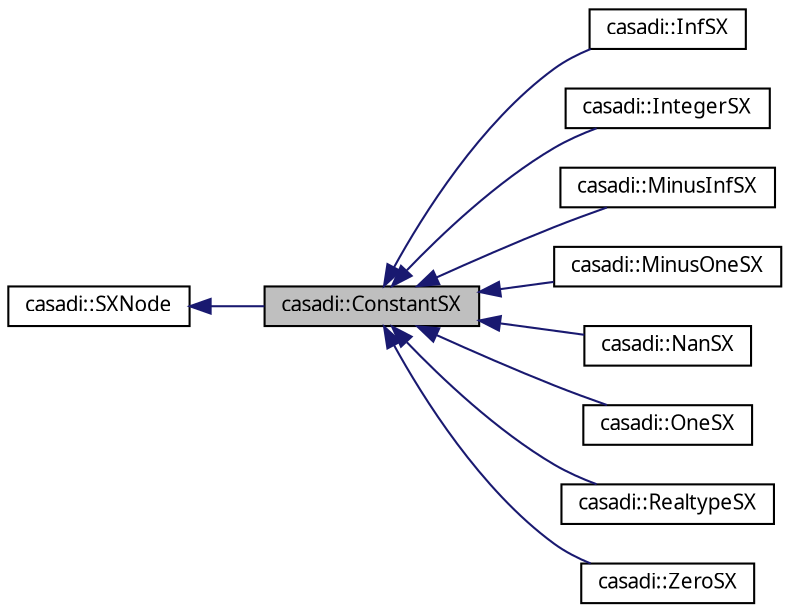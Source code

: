 digraph "casadi::ConstantSX"
{
  edge [fontname="FreeSans.ttf",fontsize="10",labelfontname="FreeSans.ttf",labelfontsize="10"];
  node [fontname="FreeSans.ttf",fontsize="10",shape=record];
  rankdir="LR";
  Node1 [label="casadi::ConstantSX",height=0.2,width=0.4,color="black", fillcolor="grey75", style="filled", fontcolor="black"];
  Node2 -> Node1 [dir="back",color="midnightblue",fontsize="10",style="solid",fontname="FreeSans.ttf"];
  Node2 [label="casadi::SXNode",height=0.2,width=0.4,color="black", fillcolor="white", style="filled",URL="$d7/d8b/classcasadi_1_1SXNode.html",tooltip="Internal node class for SX. "];
  Node1 -> Node3 [dir="back",color="midnightblue",fontsize="10",style="solid",fontname="FreeSans.ttf"];
  Node3 [label="casadi::InfSX",height=0.2,width=0.4,color="black", fillcolor="white", style="filled",URL="$df/d43/classcasadi_1_1InfSX.html",tooltip="Represents an infinity SX. "];
  Node1 -> Node4 [dir="back",color="midnightblue",fontsize="10",style="solid",fontname="FreeSans.ttf"];
  Node4 [label="casadi::IntegerSX",height=0.2,width=0.4,color="black", fillcolor="white", style="filled",URL="$d5/d6f/classcasadi_1_1IntegerSX.html",tooltip="Represents a constant integer SX. "];
  Node1 -> Node5 [dir="back",color="midnightblue",fontsize="10",style="solid",fontname="FreeSans.ttf"];
  Node5 [label="casadi::MinusInfSX",height=0.2,width=0.4,color="black", fillcolor="white", style="filled",URL="$d8/d0e/classcasadi_1_1MinusInfSX.html",tooltip="Represents a minus infinity SX. "];
  Node1 -> Node6 [dir="back",color="midnightblue",fontsize="10",style="solid",fontname="FreeSans.ttf"];
  Node6 [label="casadi::MinusOneSX",height=0.2,width=0.4,color="black", fillcolor="white", style="filled",URL="$d5/d25/classcasadi_1_1MinusOneSX.html",tooltip="Represents a minus one SX. "];
  Node1 -> Node7 [dir="back",color="midnightblue",fontsize="10",style="solid",fontname="FreeSans.ttf"];
  Node7 [label="casadi::NanSX",height=0.2,width=0.4,color="black", fillcolor="white", style="filled",URL="$db/d78/classcasadi_1_1NanSX.html",tooltip="Represents a not-a-number SX. "];
  Node1 -> Node8 [dir="back",color="midnightblue",fontsize="10",style="solid",fontname="FreeSans.ttf"];
  Node8 [label="casadi::OneSX",height=0.2,width=0.4,color="black", fillcolor="white", style="filled",URL="$d8/d5d/classcasadi_1_1OneSX.html",tooltip="Represents a one SX. "];
  Node1 -> Node9 [dir="back",color="midnightblue",fontsize="10",style="solid",fontname="FreeSans.ttf"];
  Node9 [label="casadi::RealtypeSX",height=0.2,width=0.4,color="black", fillcolor="white", style="filled",URL="$df/de7/classcasadi_1_1RealtypeSX.html",tooltip="DERIVED CLASSES. "];
  Node1 -> Node10 [dir="back",color="midnightblue",fontsize="10",style="solid",fontname="FreeSans.ttf"];
  Node10 [label="casadi::ZeroSX",height=0.2,width=0.4,color="black", fillcolor="white", style="filled",URL="$d7/dbe/classcasadi_1_1ZeroSX.html",tooltip="Represents a zero SX. "];
}
